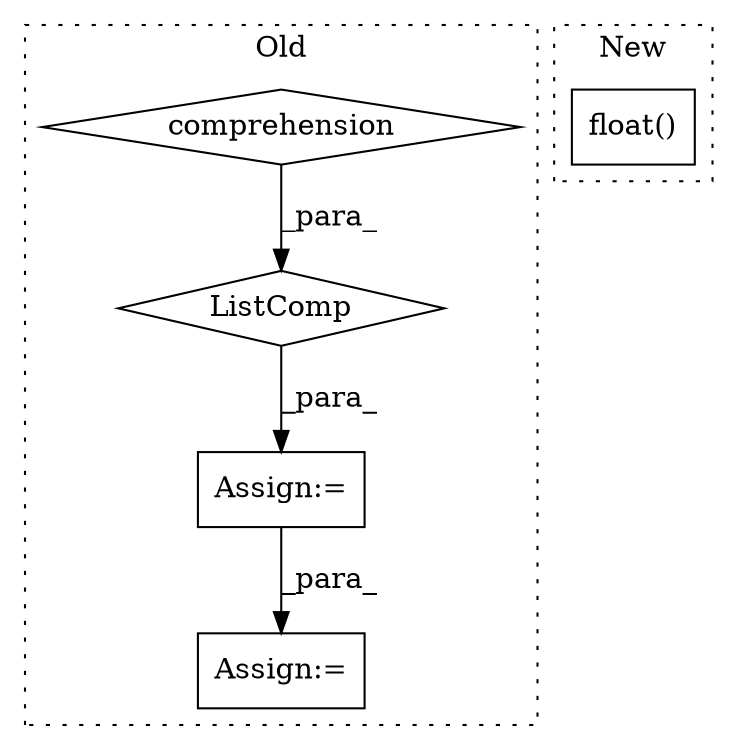 digraph G {
subgraph cluster0 {
1 [label="ListComp" a="106" s="2907" l="30" shape="diamond"];
3 [label="comprehension" a="45" s="2917" l="3" shape="diamond"];
4 [label="Assign:=" a="68" s="2955" l="3" shape="box"];
5 [label="Assign:=" a="68" s="2900" l="3" shape="box"];
label = "Old";
style="dotted";
}
subgraph cluster1 {
2 [label="float()" a="75" s="3794" l="61" shape="box"];
label = "New";
style="dotted";
}
1 -> 5 [label="_para_"];
3 -> 1 [label="_para_"];
5 -> 4 [label="_para_"];
}